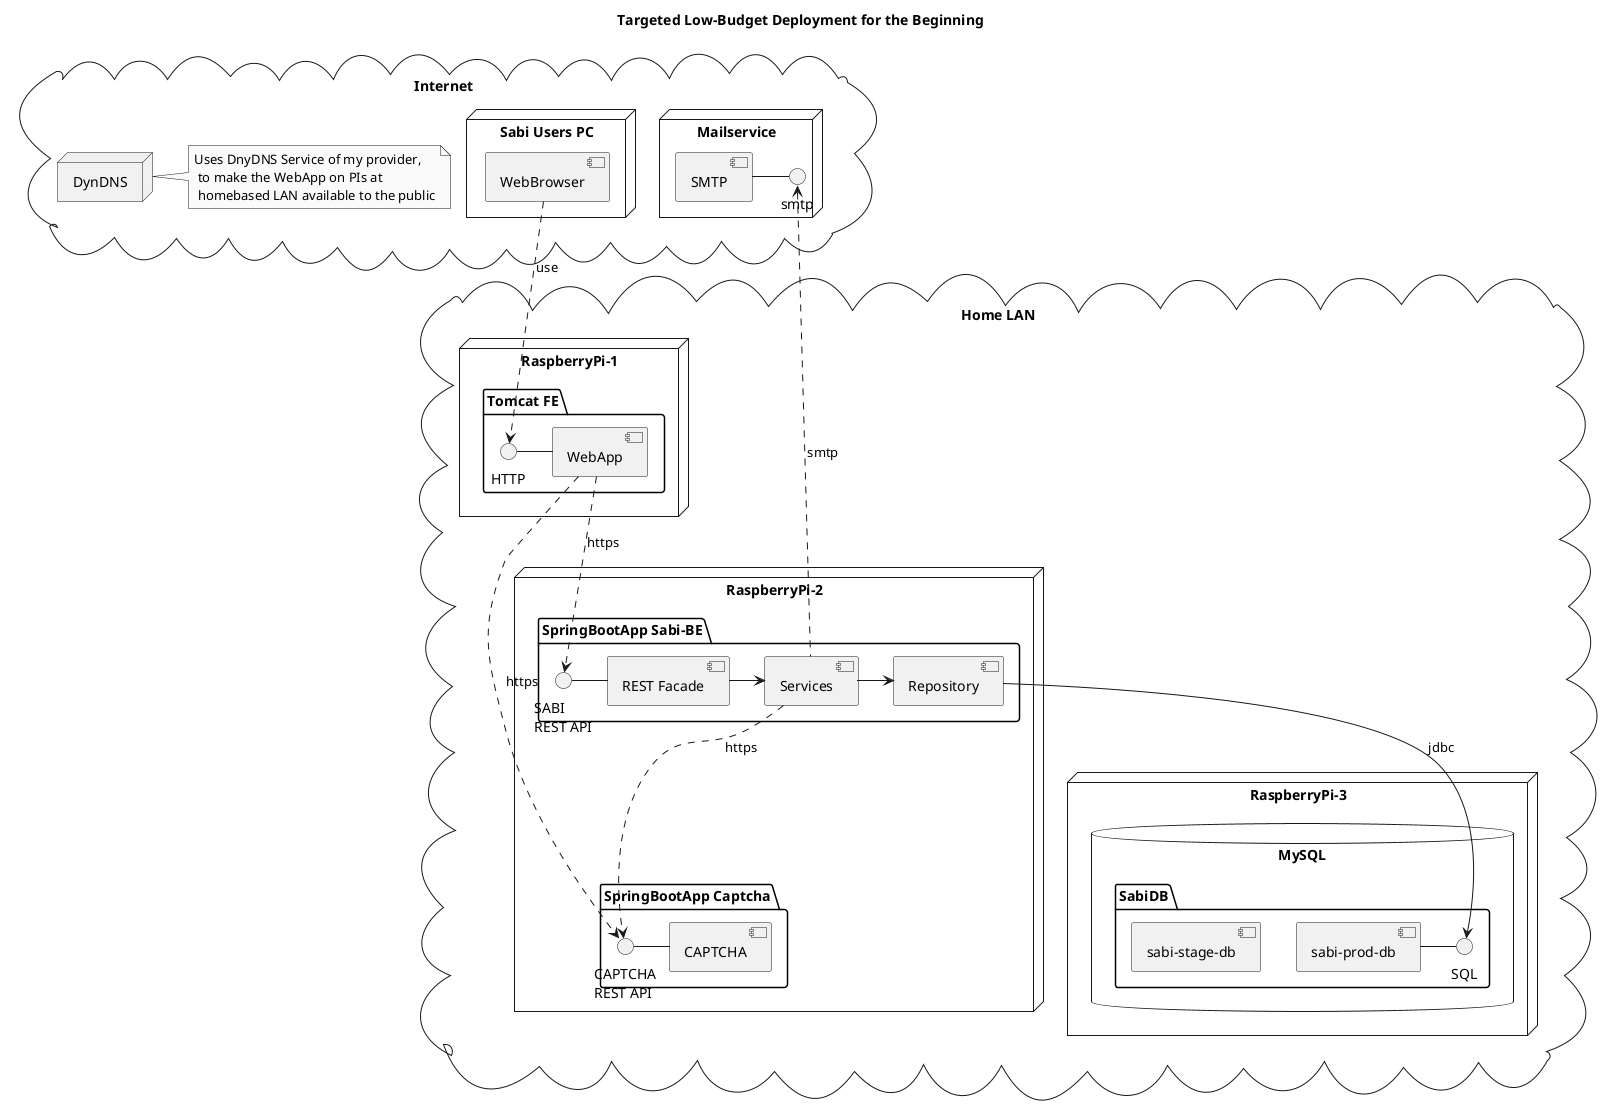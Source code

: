 @startuml

skinparam monochrome true
skinparam componentStyle uml2

title Targeted Low-Budget Deployment for the Beginning

cloud "Internet" {

 node "DynDNS" {
 }
 note right of DynDNS : Uses DnyDNS Service of my provider,\n to make the WebApp on PIs at\n homebased LAN available to the public

 node "Sabi Users PC" {
   [WebBrowser]
 }

 node "Mailservice" {
    interface smtp
    [SMTP] - smtp
 }

}

cloud "Home LAN" {


  node "RaspberryPi-2" {

      package "SpringBootApp Captcha" {
          interface "CAPTCHA\nREST API" as rest2
          rest2 - [CAPTCHA]
      }

      package "SpringBootApp Sabi-BE" {
         interface "SABI\nREST API" as rest
         rest - [REST Facade]
         [REST Facade] -> [Services]
         [Services] -> [Repository]
         [Services] .u.>smtp : smtp
         [Services] ..>rest2 : https
      }

  }

  node "RaspberryPi-1" {
    package "Tomcat FE" {
      HTTP - [WebApp]
      [WebApp] ..> rest : https
      [WebApp] ..> rest2 : https
    }
  }

node "RaspberryPi-3" {
     database "MySQL" as db {
        folder "SabiDB" {
          interface SQL
          [sabi-prod-db] - SQL
          [sabi-stage-db]
        }
}

' Relelationships
[WebBrowser] ..> HTTP : use
[Repository] --> SQL : jdbc


@enduml